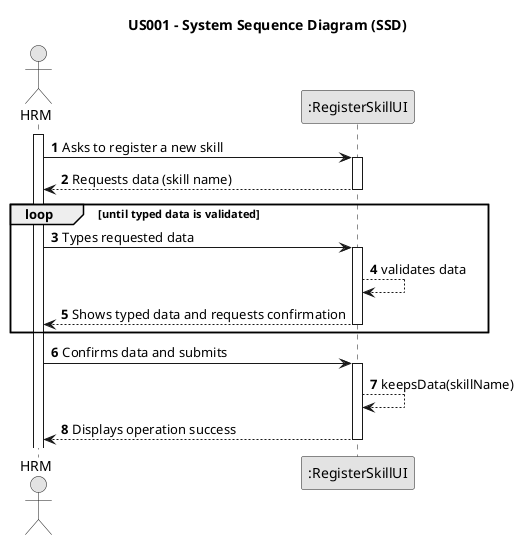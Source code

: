     @startuml
skinparam monochrome true
skinparam packageStyle rectangle
skinparam shadowing false

title US001 - System Sequence Diagram (SSD)

autonumber

actor "HRM" as Employee
participant ":RegisterSkillUI" as System

activate Employee

    Employee -> System : Asks to register a new skill
    activate System

        System --> Employee : Requests data (skill name)
    deactivate System
    loop until typed data is validated
    Employee -> System : Types requested data
    activate System
        System --> System : validates data
        System --> Employee : Shows typed data and requests confirmation
    deactivate System
end
    Employee -> System : Confirms data and submits
    activate System
        System --> System : keepsData(skillName)
        System --> Employee : Displays operation success
    deactivate System

@enduml